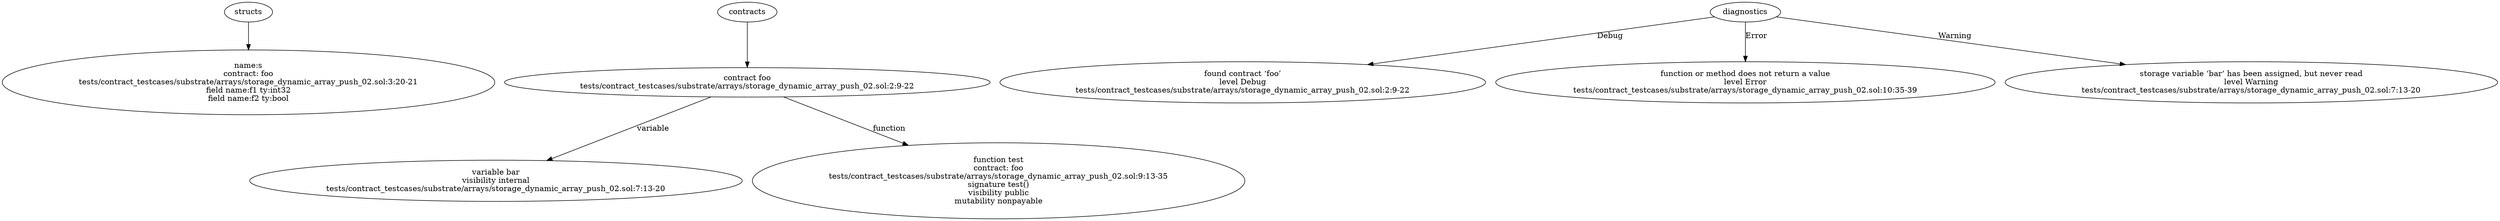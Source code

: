 strict digraph "tests/contract_testcases/substrate/arrays/storage_dynamic_array_push_02.sol" {
	s [label="name:s\ncontract: foo\ntests/contract_testcases/substrate/arrays/storage_dynamic_array_push_02.sol:3:20-21\nfield name:f1 ty:int32\nfield name:f2 ty:bool"]
	contract [label="contract foo\ntests/contract_testcases/substrate/arrays/storage_dynamic_array_push_02.sol:2:9-22"]
	var [label="variable bar\nvisibility internal\ntests/contract_testcases/substrate/arrays/storage_dynamic_array_push_02.sol:7:13-20"]
	test [label="function test\ncontract: foo\ntests/contract_testcases/substrate/arrays/storage_dynamic_array_push_02.sol:9:13-35\nsignature test()\nvisibility public\nmutability nonpayable"]
	diagnostic [label="found contract ‘foo’\nlevel Debug\ntests/contract_testcases/substrate/arrays/storage_dynamic_array_push_02.sol:2:9-22"]
	diagnostic_8 [label="function or method does not return a value\nlevel Error\ntests/contract_testcases/substrate/arrays/storage_dynamic_array_push_02.sol:10:35-39"]
	diagnostic_9 [label="storage variable ‘bar‘ has been assigned, but never read\nlevel Warning\ntests/contract_testcases/substrate/arrays/storage_dynamic_array_push_02.sol:7:13-20"]
	structs -> s
	contracts -> contract
	contract -> var [label="variable"]
	contract -> test [label="function"]
	diagnostics -> diagnostic [label="Debug"]
	diagnostics -> diagnostic_8 [label="Error"]
	diagnostics -> diagnostic_9 [label="Warning"]
}
